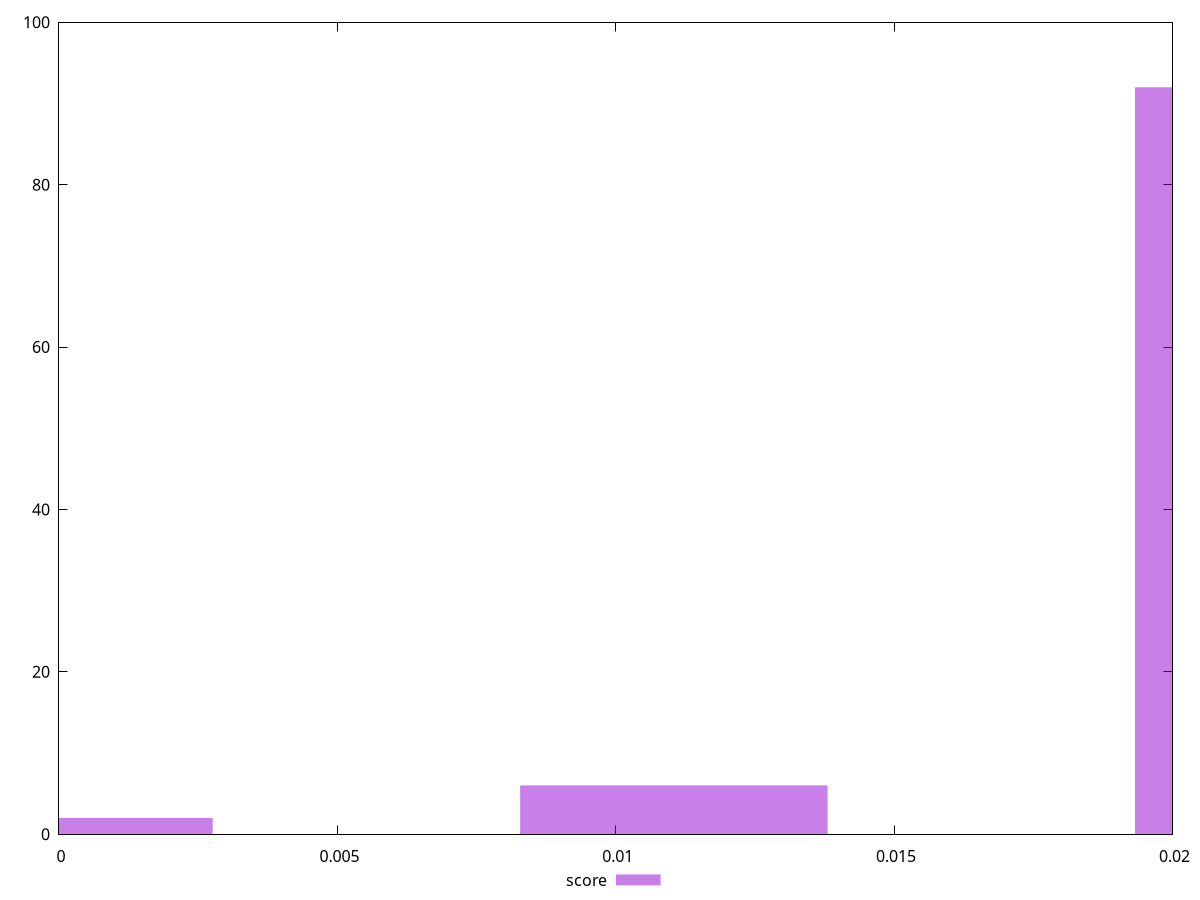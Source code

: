 reset

$score <<EOF
0.022088107358825083 92
0.011044053679412542 6
0 2
EOF

set key outside below
set boxwidth 0.005522026839706271
set xrange [0:0.02]
set yrange [0:100]
set trange [0:100]
set style fill transparent solid 0.5 noborder
set terminal svg size 640, 490 enhanced background rgb 'white'
set output "report_00025_2021-02-22T21:38:55.199Z/cumulative-layout-shift/samples/pages+cached+noadtech/score/histogram.svg"

plot $score title "score" with boxes

reset
